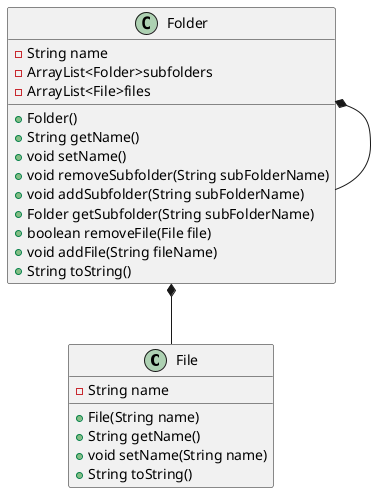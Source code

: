 @startuml

class File{
    - String name
    + File(String name)
    + String getName()
    + void setName(String name)
    + String toString()
}

class Folder{
    - String name
    - ArrayList<Folder>subfolders
    - ArrayList<File>files
    + Folder()
    + String getName()
    + void setName()
    + void removeSubfolder(String subFolderName)
    + void addSubfolder(String subFolderName)
    + Folder getSubfolder(String subFolderName)
    + boolean removeFile(File file)
    + void addFile(String fileName)
    + String toString()
}

Folder *-- Folder
Folder *-- File

@enduml
